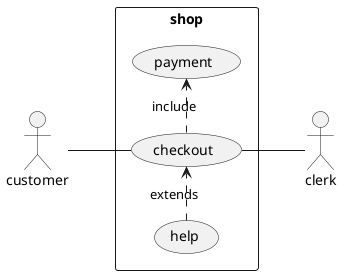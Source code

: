 @startuml
left to right direction
skinparam packageStyle rectangle
actor customer
actor clerk
rectangle shop {
  customer -- (checkout)
  (checkout) .> (payment) : include
  (help) .> (checkout) : extends
  (checkout) -- clerk
}
@enduml
